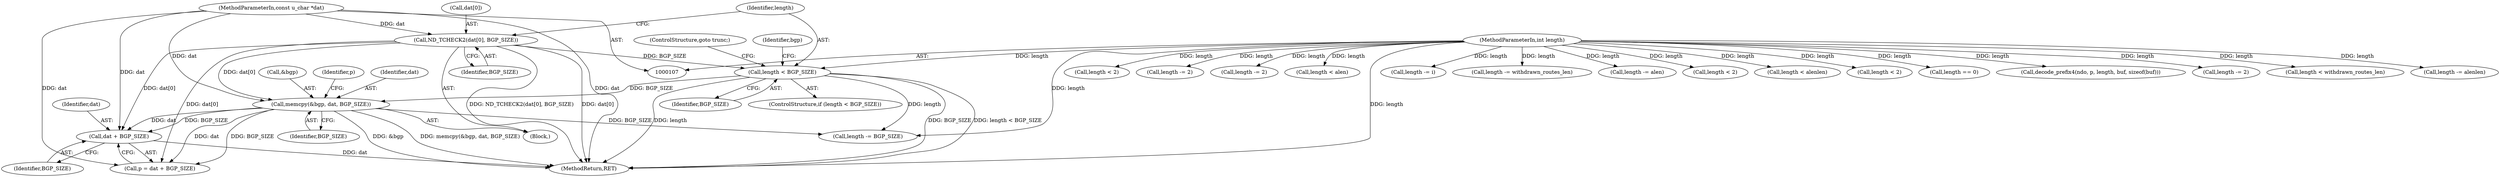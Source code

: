 digraph "0_tcpdump_af2cf04a9394c1a56227c2289ae8da262828294a_0@pointer" {
"1000134" [label="(Call,dat + BGP_SIZE)"];
"1000127" [label="(Call,memcpy(&bgp, dat, BGP_SIZE))"];
"1000117" [label="(Call,ND_TCHECK2(dat[0], BGP_SIZE))"];
"1000109" [label="(MethodParameterIn,const u_char *dat)"];
"1000123" [label="(Call,length < BGP_SIZE)"];
"1000110" [label="(MethodParameterIn,int length)"];
"1000389" [label="(Call,length -= alen)"];
"1000130" [label="(Identifier,dat)"];
"1000123" [label="(Call,length < BGP_SIZE)"];
"1000146" [label="(Call,length < 2)"];
"1000283" [label="(Call,length < alenlen)"];
"1000131" [label="(Identifier,BGP_SIZE)"];
"1000137" [label="(Call,length -= BGP_SIZE)"];
"1000244" [label="(Call,length < 2)"];
"1000122" [label="(ControlStructure,if (length < BGP_SIZE))"];
"1000124" [label="(Identifier,length)"];
"1000136" [label="(Identifier,BGP_SIZE)"];
"1000126" [label="(ControlStructure,goto trunc;)"];
"1000134" [label="(Call,dat + BGP_SIZE)"];
"1000127" [label="(Call,memcpy(&bgp, dat, BGP_SIZE))"];
"1000125" [label="(Identifier,BGP_SIZE)"];
"1000132" [label="(Call,p = dat + BGP_SIZE)"];
"1000117" [label="(Call,ND_TCHECK2(dat[0], BGP_SIZE))"];
"1000111" [label="(Block,)"];
"1000214" [label="(Call,length == 0)"];
"1000135" [label="(Identifier,dat)"];
"1000405" [label="(Call,decode_prefix4(ndo, p, length, buf, sizeof(buf)))"];
"1000459" [label="(MethodReturn,RET)"];
"1000109" [label="(MethodParameterIn,const u_char *dat)"];
"1000128" [label="(Call,&bgp)"];
"1000157" [label="(Call,length -= 2)"];
"1000169" [label="(Call,length < withdrawn_routes_len)"];
"1000298" [label="(Call,length -= alenlen)"];
"1000191" [label="(Call,length < 2)"];
"1000110" [label="(MethodParameterIn,int length)"];
"1000264" [label="(Call,length -= 2)"];
"1000129" [label="(Identifier,bgp)"];
"1000133" [label="(Identifier,p)"];
"1000202" [label="(Call,length -= 2)"];
"1000118" [label="(Call,dat[0])"];
"1000121" [label="(Identifier,BGP_SIZE)"];
"1000371" [label="(Call,length < alen)"];
"1000448" [label="(Call,length -= i)"];
"1000182" [label="(Call,length -= withdrawn_routes_len)"];
"1000134" -> "1000132"  [label="AST: "];
"1000134" -> "1000136"  [label="CFG: "];
"1000135" -> "1000134"  [label="AST: "];
"1000136" -> "1000134"  [label="AST: "];
"1000132" -> "1000134"  [label="CFG: "];
"1000134" -> "1000459"  [label="DDG: dat"];
"1000127" -> "1000134"  [label="DDG: dat"];
"1000127" -> "1000134"  [label="DDG: BGP_SIZE"];
"1000117" -> "1000134"  [label="DDG: dat[0]"];
"1000109" -> "1000134"  [label="DDG: dat"];
"1000127" -> "1000111"  [label="AST: "];
"1000127" -> "1000131"  [label="CFG: "];
"1000128" -> "1000127"  [label="AST: "];
"1000130" -> "1000127"  [label="AST: "];
"1000131" -> "1000127"  [label="AST: "];
"1000133" -> "1000127"  [label="CFG: "];
"1000127" -> "1000459"  [label="DDG: memcpy(&bgp, dat, BGP_SIZE)"];
"1000127" -> "1000459"  [label="DDG: &bgp"];
"1000117" -> "1000127"  [label="DDG: dat[0]"];
"1000109" -> "1000127"  [label="DDG: dat"];
"1000123" -> "1000127"  [label="DDG: BGP_SIZE"];
"1000127" -> "1000132"  [label="DDG: dat"];
"1000127" -> "1000132"  [label="DDG: BGP_SIZE"];
"1000127" -> "1000137"  [label="DDG: BGP_SIZE"];
"1000117" -> "1000111"  [label="AST: "];
"1000117" -> "1000121"  [label="CFG: "];
"1000118" -> "1000117"  [label="AST: "];
"1000121" -> "1000117"  [label="AST: "];
"1000124" -> "1000117"  [label="CFG: "];
"1000117" -> "1000459"  [label="DDG: ND_TCHECK2(dat[0], BGP_SIZE)"];
"1000117" -> "1000459"  [label="DDG: dat[0]"];
"1000109" -> "1000117"  [label="DDG: dat"];
"1000117" -> "1000123"  [label="DDG: BGP_SIZE"];
"1000117" -> "1000132"  [label="DDG: dat[0]"];
"1000109" -> "1000107"  [label="AST: "];
"1000109" -> "1000459"  [label="DDG: dat"];
"1000109" -> "1000132"  [label="DDG: dat"];
"1000123" -> "1000122"  [label="AST: "];
"1000123" -> "1000125"  [label="CFG: "];
"1000124" -> "1000123"  [label="AST: "];
"1000125" -> "1000123"  [label="AST: "];
"1000126" -> "1000123"  [label="CFG: "];
"1000129" -> "1000123"  [label="CFG: "];
"1000123" -> "1000459"  [label="DDG: BGP_SIZE"];
"1000123" -> "1000459"  [label="DDG: length < BGP_SIZE"];
"1000123" -> "1000459"  [label="DDG: length"];
"1000110" -> "1000123"  [label="DDG: length"];
"1000123" -> "1000137"  [label="DDG: length"];
"1000110" -> "1000107"  [label="AST: "];
"1000110" -> "1000459"  [label="DDG: length"];
"1000110" -> "1000137"  [label="DDG: length"];
"1000110" -> "1000146"  [label="DDG: length"];
"1000110" -> "1000157"  [label="DDG: length"];
"1000110" -> "1000169"  [label="DDG: length"];
"1000110" -> "1000182"  [label="DDG: length"];
"1000110" -> "1000191"  [label="DDG: length"];
"1000110" -> "1000202"  [label="DDG: length"];
"1000110" -> "1000214"  [label="DDG: length"];
"1000110" -> "1000244"  [label="DDG: length"];
"1000110" -> "1000264"  [label="DDG: length"];
"1000110" -> "1000283"  [label="DDG: length"];
"1000110" -> "1000298"  [label="DDG: length"];
"1000110" -> "1000371"  [label="DDG: length"];
"1000110" -> "1000389"  [label="DDG: length"];
"1000110" -> "1000405"  [label="DDG: length"];
"1000110" -> "1000448"  [label="DDG: length"];
}
